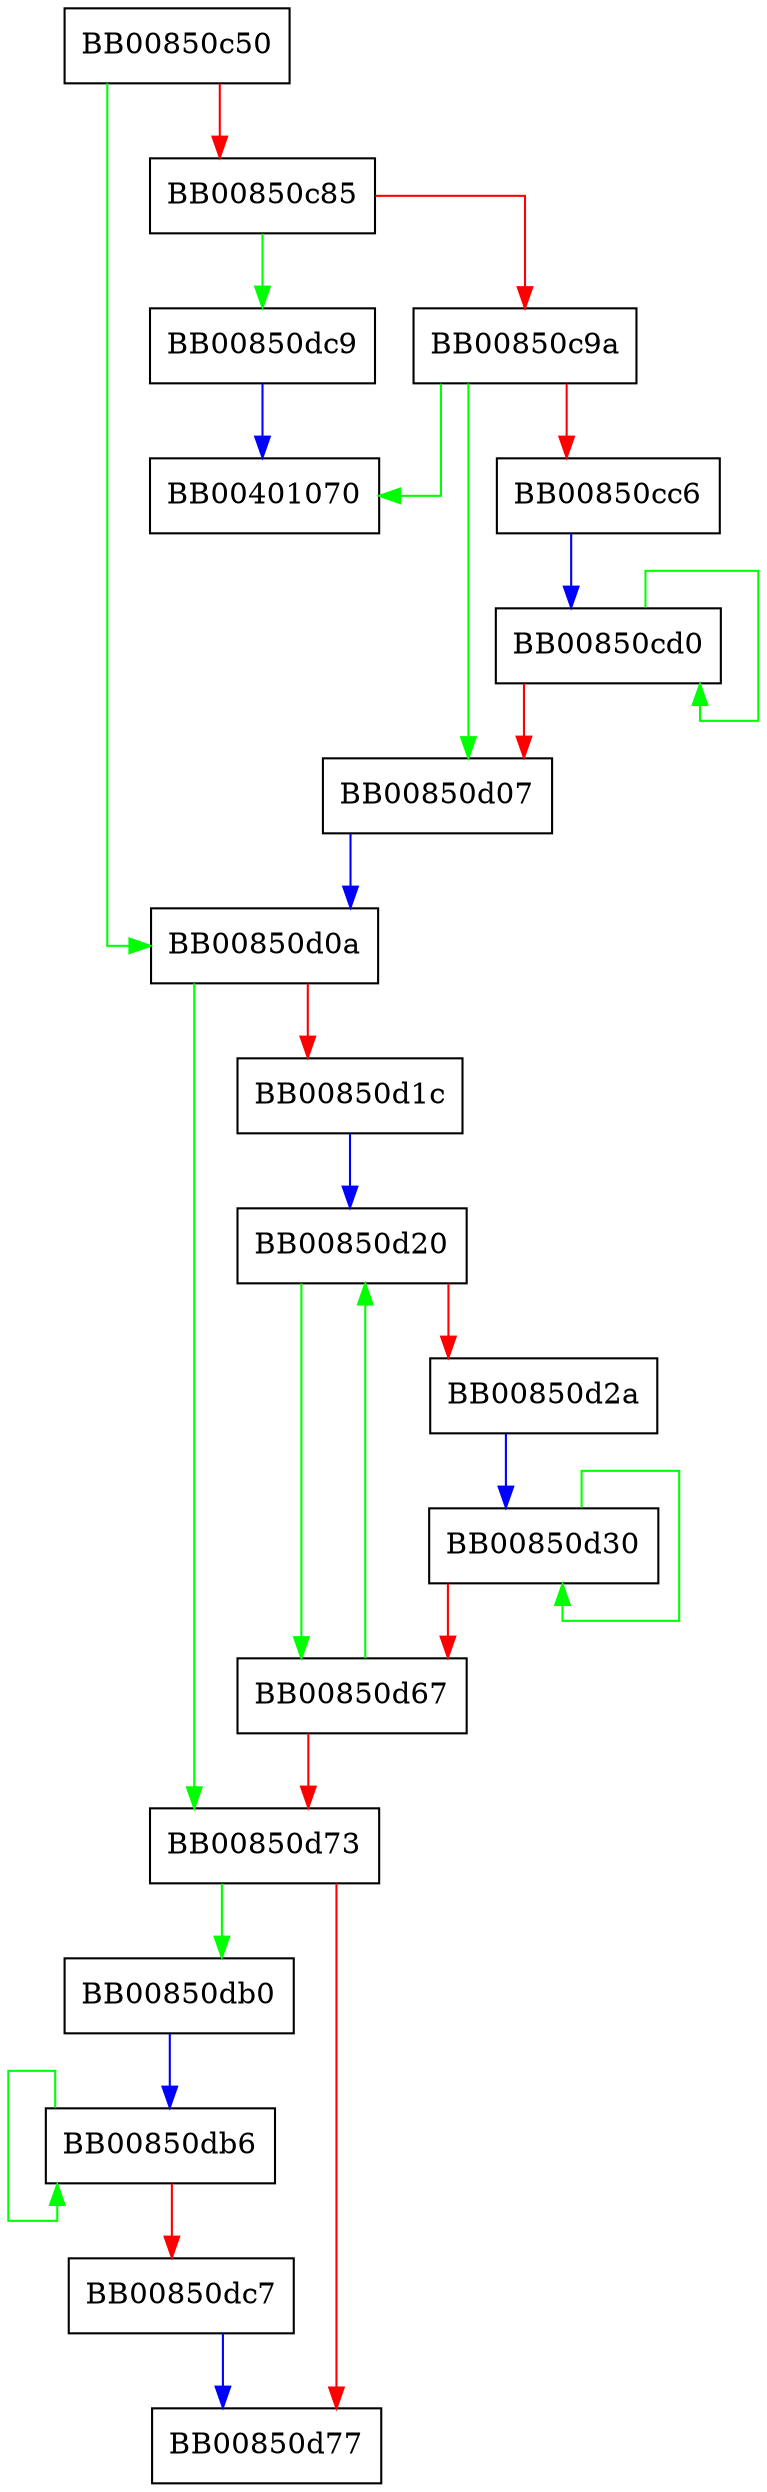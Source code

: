 digraph SipHash_Update {
  node [shape="box"];
  graph [splines=ortho];
  BB00850c50 -> BB00850d0a [color="green"];
  BB00850c50 -> BB00850c85 [color="red"];
  BB00850c85 -> BB00850dc9 [color="green"];
  BB00850c85 -> BB00850c9a [color="red"];
  BB00850c9a -> BB00401070 [color="green"];
  BB00850c9a -> BB00850d07 [color="green"];
  BB00850c9a -> BB00850cc6 [color="red"];
  BB00850cc6 -> BB00850cd0 [color="blue"];
  BB00850cd0 -> BB00850cd0 [color="green"];
  BB00850cd0 -> BB00850d07 [color="red"];
  BB00850d07 -> BB00850d0a [color="blue"];
  BB00850d0a -> BB00850d73 [color="green"];
  BB00850d0a -> BB00850d1c [color="red"];
  BB00850d1c -> BB00850d20 [color="blue"];
  BB00850d20 -> BB00850d67 [color="green"];
  BB00850d20 -> BB00850d2a [color="red"];
  BB00850d2a -> BB00850d30 [color="blue"];
  BB00850d30 -> BB00850d30 [color="green"];
  BB00850d30 -> BB00850d67 [color="red"];
  BB00850d67 -> BB00850d20 [color="green"];
  BB00850d67 -> BB00850d73 [color="red"];
  BB00850d73 -> BB00850db0 [color="green"];
  BB00850d73 -> BB00850d77 [color="red"];
  BB00850db0 -> BB00850db6 [color="blue"];
  BB00850db6 -> BB00850db6 [color="green"];
  BB00850db6 -> BB00850dc7 [color="red"];
  BB00850dc7 -> BB00850d77 [color="blue"];
  BB00850dc9 -> BB00401070 [color="blue"];
}